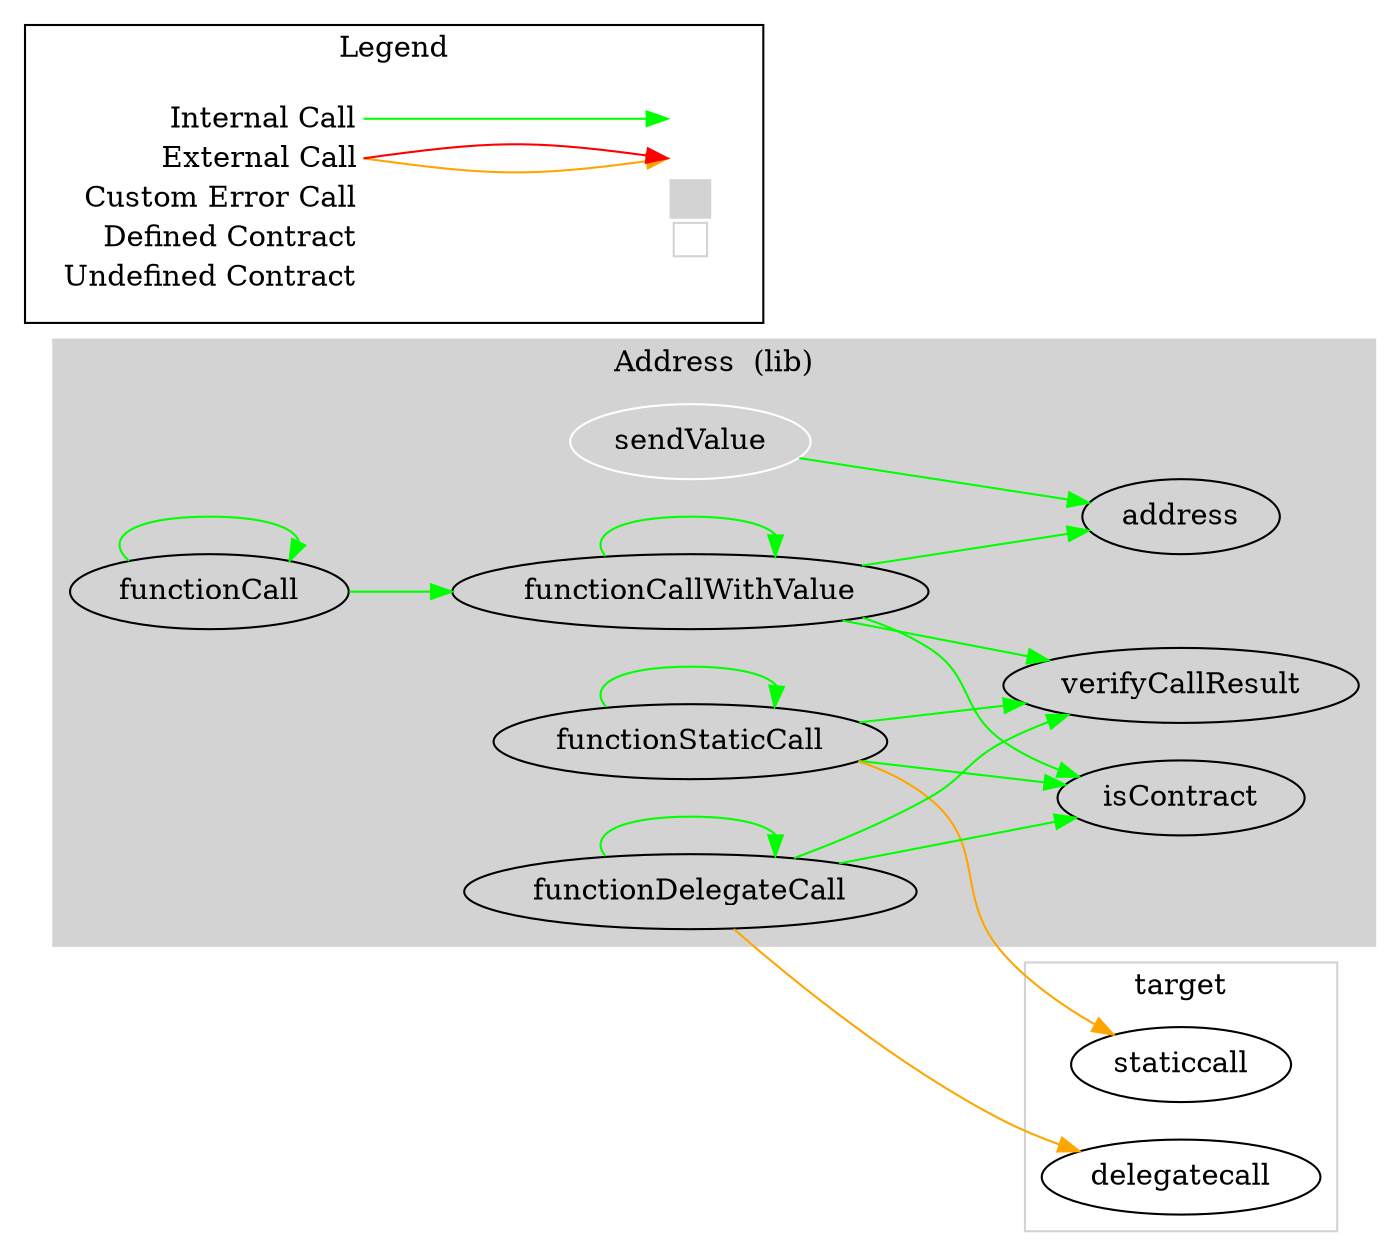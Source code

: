 digraph G {
  graph [ ratio = "auto", page = "100", compound =true ];
subgraph "clusterAddress" {
  graph [ label = "Address  (lib)", color = "lightgray", style = "filled", bgcolor = "lightgray" ];
  "Address.isContract" [ label = "isContract" ];
  "Address.sendValue" [ label = "sendValue", color = "white" ];
  "Address.functionCall" [ label = "functionCall" ];
  "Address.functionCallWithValue" [ label = "functionCallWithValue" ];
  "Address.functionStaticCall" [ label = "functionStaticCall" ];
  "Address.functionDelegateCall" [ label = "functionDelegateCall" ];
  "Address.verifyCallResult" [ label = "verifyCallResult" ];
  "Address.address" [ label = "address" ];
}

subgraph "clustertarget" {
  graph [ label = "target", color = "lightgray" ];
  "target.staticcall" [ label = "staticcall" ];
  "target.delegatecall" [ label = "delegatecall" ];
}

  "Address.sendValue";
  "Address.address";
  "Address.functionCall";
  "Address.functionCallWithValue";
  "Address.isContract";
  "Address.verifyCallResult";
  "Address.functionStaticCall";
  "target.staticcall";
  "Address.functionDelegateCall";
  "target.delegatecall";
  "Address.sendValue" -> "Address.address" [ color = "green" ];
  "Address.functionCall" -> "Address.functionCall" [ color = "green" ];
  "Address.functionCall" -> "Address.functionCallWithValue" [ color = "green" ];
  "Address.functionCallWithValue" -> "Address.functionCallWithValue" [ color = "green" ];
  "Address.functionCallWithValue" -> "Address.address" [ color = "green" ];
  "Address.functionCallWithValue" -> "Address.isContract" [ color = "green" ];
  "Address.functionCallWithValue" -> "Address.verifyCallResult" [ color = "green" ];
  "Address.functionStaticCall" -> "Address.functionStaticCall" [ color = "green" ];
  "Address.functionStaticCall" -> "Address.isContract" [ color = "green" ];
  "Address.functionStaticCall" -> "target.staticcall" [ color = "orange" ];
  "Address.functionStaticCall" -> "Address.verifyCallResult" [ color = "green" ];
  "Address.functionDelegateCall" -> "Address.functionDelegateCall" [ color = "green" ];
  "Address.functionDelegateCall" -> "Address.isContract" [ color = "green" ];
  "Address.functionDelegateCall" -> "target.delegatecall" [ color = "orange" ];
  "Address.functionDelegateCall" -> "Address.verifyCallResult" [ color = "green" ];


rankdir=LR
node [shape=plaintext]
subgraph cluster_01 { 
label = "Legend";
key [label=<<table border="0" cellpadding="2" cellspacing="0" cellborder="0">
  <tr><td align="right" port="i1">Internal Call</td></tr>
  <tr><td align="right" port="i2">External Call</td></tr>
  <tr><td align="right" port="i2">Custom Error Call</td></tr>
  <tr><td align="right" port="i3">Defined Contract</td></tr>
  <tr><td align="right" port="i4">Undefined Contract</td></tr>
  </table>>]
key2 [label=<<table border="0" cellpadding="2" cellspacing="0" cellborder="0">
  <tr><td port="i1">&nbsp;&nbsp;&nbsp;</td></tr>
  <tr><td port="i2">&nbsp;&nbsp;&nbsp;</td></tr>
  <tr><td port="i3" bgcolor="lightgray">&nbsp;&nbsp;&nbsp;</td></tr>
  <tr><td port="i4">
    <table border="1" cellborder="0" cellspacing="0" cellpadding="7" color="lightgray">
      <tr>
       <td></td>
      </tr>
     </table>
  </td></tr>
  </table>>]
key:i1:e -> key2:i1:w [color="green"]
key:i2:e -> key2:i2:w [color="orange"]
key:i2:e -> key2:i2:w [color="red"]
}
}

